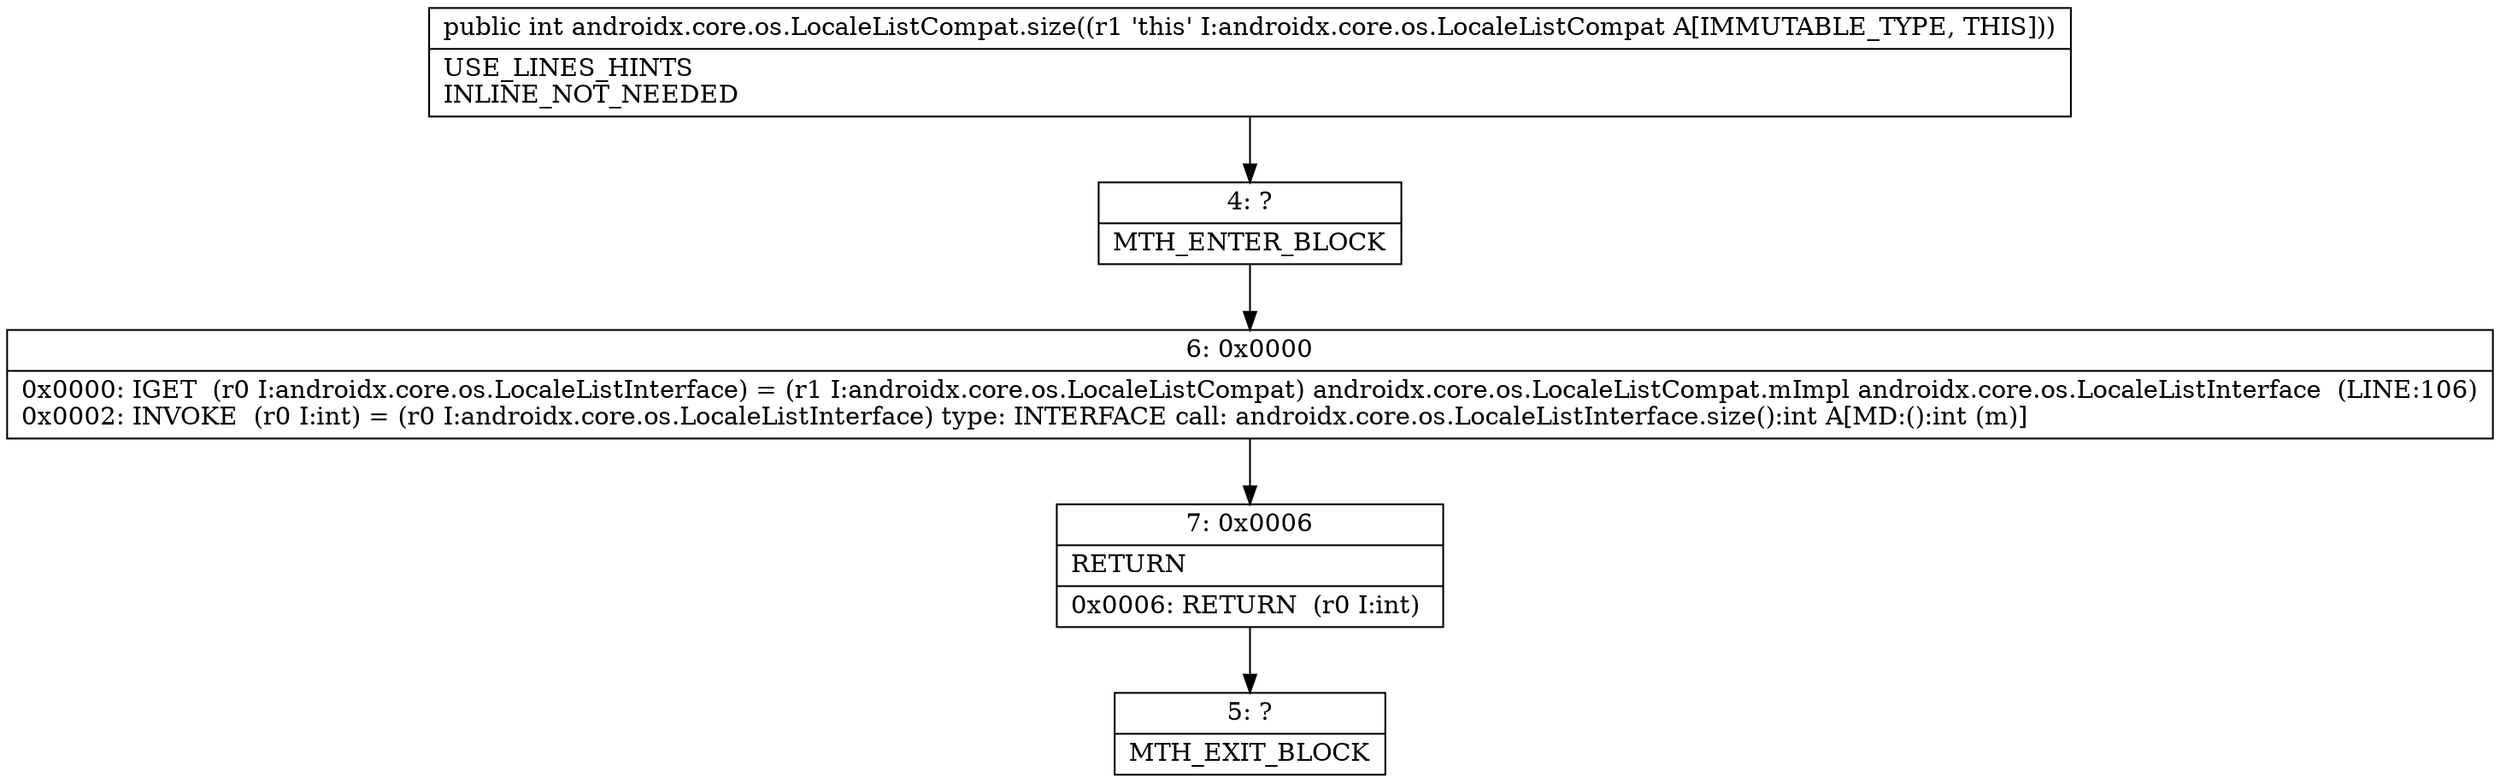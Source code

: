 digraph "CFG forandroidx.core.os.LocaleListCompat.size()I" {
Node_4 [shape=record,label="{4\:\ ?|MTH_ENTER_BLOCK\l}"];
Node_6 [shape=record,label="{6\:\ 0x0000|0x0000: IGET  (r0 I:androidx.core.os.LocaleListInterface) = (r1 I:androidx.core.os.LocaleListCompat) androidx.core.os.LocaleListCompat.mImpl androidx.core.os.LocaleListInterface  (LINE:106)\l0x0002: INVOKE  (r0 I:int) = (r0 I:androidx.core.os.LocaleListInterface) type: INTERFACE call: androidx.core.os.LocaleListInterface.size():int A[MD:():int (m)]\l}"];
Node_7 [shape=record,label="{7\:\ 0x0006|RETURN\l|0x0006: RETURN  (r0 I:int) \l}"];
Node_5 [shape=record,label="{5\:\ ?|MTH_EXIT_BLOCK\l}"];
MethodNode[shape=record,label="{public int androidx.core.os.LocaleListCompat.size((r1 'this' I:androidx.core.os.LocaleListCompat A[IMMUTABLE_TYPE, THIS]))  | USE_LINES_HINTS\lINLINE_NOT_NEEDED\l}"];
MethodNode -> Node_4;Node_4 -> Node_6;
Node_6 -> Node_7;
Node_7 -> Node_5;
}

